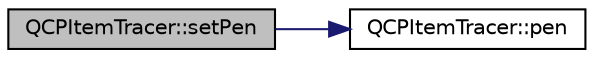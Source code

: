 digraph "QCPItemTracer::setPen"
{
  edge [fontname="Helvetica",fontsize="10",labelfontname="Helvetica",labelfontsize="10"];
  node [fontname="Helvetica",fontsize="10",shape=record];
  rankdir="LR";
  Node1 [label="QCPItemTracer::setPen",height=0.2,width=0.4,color="black", fillcolor="grey75", style="filled", fontcolor="black"];
  Node1 -> Node2 [color="midnightblue",fontsize="10",style="solid",fontname="Helvetica"];
  Node2 [label="QCPItemTracer::pen",height=0.2,width=0.4,color="black", fillcolor="white", style="filled",URL="$class_q_c_p_item_tracer.html#a1f51b61e98c276298a0874d5e89707f0"];
}
